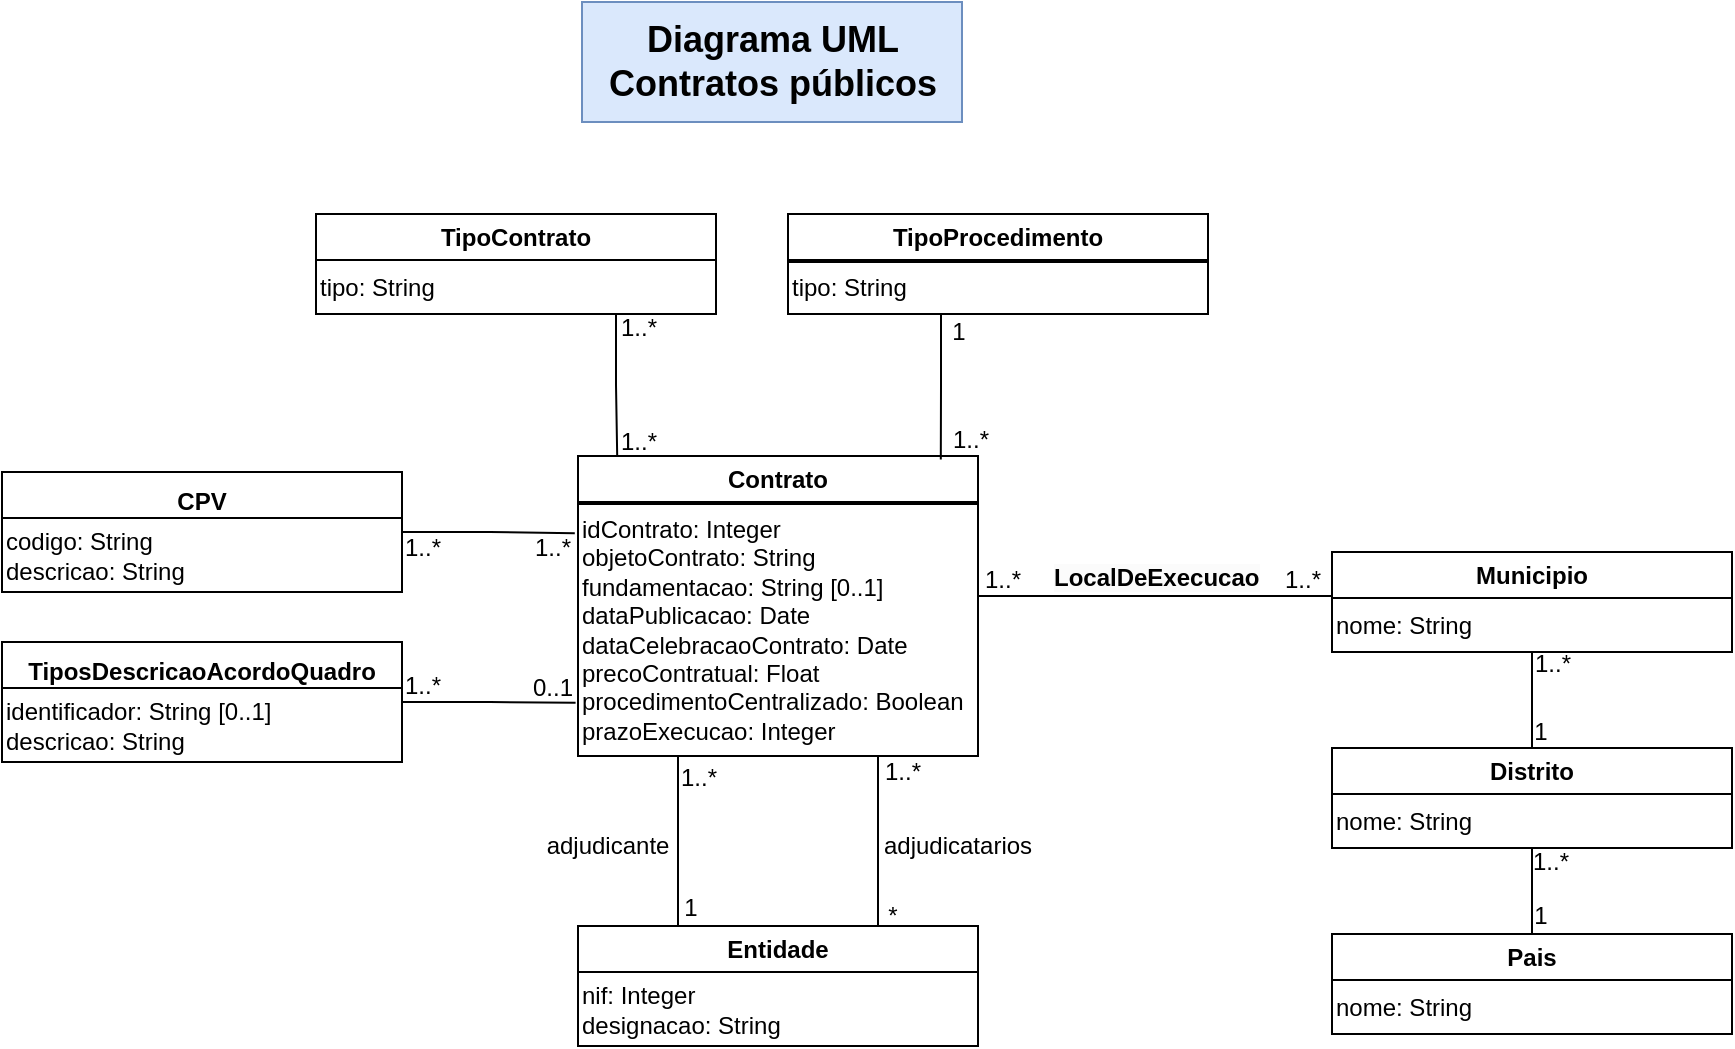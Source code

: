 <mxfile>
    <diagram name="Página-1" id="wmexFkZFV4C5G2_LSLB-">
        <mxGraphModel dx="583" dy="1407" grid="1" gridSize="10" guides="1" tooltips="1" connect="1" arrows="1" fold="1" page="1" pageScale="1" pageWidth="827" pageHeight="1169" background="#FFFFFF" math="0" shadow="0">
            <root>
                <mxCell id="0"/>
                <mxCell id="1" parent="0"/>
                <mxCell id="sc01ruT6ysA6_fWMWiFZ-7" style="edgeStyle=orthogonalEdgeStyle;rounded=0;orthogonalLoop=1;jettySize=auto;html=1;exitX=1;exitY=0.5;exitDx=0;exitDy=0;entryX=0;entryY=0;entryDx=0;entryDy=0;endArrow=none;endFill=0;" parent="1" source="24jAjjag3Yym39tfX2p5-2" target="24jAjjag3Yym39tfX2p5-18" edge="1">
                    <mxGeometry relative="1" as="geometry">
                        <mxPoint x="680.0" y="-770" as="targetPoint"/>
                        <Array as="points">
                            <mxPoint x="714" y="-803"/>
                        </Array>
                    </mxGeometry>
                </mxCell>
                <mxCell id="24jAjjag3Yym39tfX2p5-2" value="Contrato" style="swimlane;whiteSpace=wrap;html=1;align=center;" parent="1" vertex="1">
                    <mxGeometry x="318" y="-873" width="200" height="143" as="geometry">
                        <mxRectangle x="290" y="50" width="90" height="30" as="alternateBounds"/>
                    </mxGeometry>
                </mxCell>
                <mxCell id="24jAjjag3Yym39tfX2p5-3" value="&lt;div style=&quot;text-align: justify;&quot;&gt;idContrato: Integer&lt;/div&gt;&lt;div style=&quot;text-align: justify;&quot;&gt;objetoContrato:&amp;nbsp;String&lt;/div&gt;&lt;div style=&quot;text-align: justify;&quot;&gt;fundamentacao:&amp;nbsp;String [0..1]&lt;/div&gt;&lt;div style=&quot;text-align: justify;&quot;&gt;dataPublicacao: Date&lt;/div&gt;&lt;div style=&quot;text-align: justify;&quot;&gt;dataCelebracaoContrato: Date&lt;/div&gt;&lt;div style=&quot;text-align: justify;&quot;&gt;precoContratual: Float&lt;/div&gt;&lt;div style=&quot;text-align: justify;&quot;&gt;procedimentoCentralizado: Boolean&lt;span style=&quot;background-color: initial; color: rgba(0, 0, 0, 0); font-family: monospace; font-size: 0px; text-align: left; text-wrap-mode: nowrap;&quot;&gt;%3CmxGraphModel%3E%3Croot%3E%3CmxCell%20id%3D%220%22%2F%3E%3CmxCell%20id%3D%221%22%20parent%3D%220%22%2F%3E%3CmxCell%20id%3D%222%22%20value%3D%22Contrato%22%20style%3D%22swimlane%3BwhiteSpace%3Dwrap%3Bhtml%3D1%3B%22%20vertex%3D%221%22%20parent%3D%221%22%3E%3CmxGeometry%20x%3D%22290%22%20y%3D%2250%22%20width%3D%22200%22%20height%3D%22200%22%20as%3D%22geometry%22%3E%3CmxRectangle%20x%3D%22290%22%20y%3D%2250%22%20width%3D%2290%22%20height%3D%2230%22%20as%3D%22alternateBounds%22%2F%3E%3C%2FmxGeometry%3E%3C%2FmxCell%3E%3CmxCell%20id%3D%223%22%20value%3D%22%26lt%3Bdiv%20style%3D%26quot%3Btext-align%3A%20justify%3B%26quot%3B%26gt%3BidContrato%26lt%3B%2Fdiv%26gt%3B%26lt%3Bdiv%20style%3D%26quot%3Btext-align%3A%20justify%3B%26quot%3B%26gt%3BtipoContrato%26lt%3B%2Fdiv%26gt%3B%26lt%3Bdiv%20style%3D%26quot%3Btext-align%3A%20justify%3B%26quot%3B%26gt%3BdataPublicacao%26lt%3B%2Fdiv%26gt%3B%26lt%3Bdiv%20style%3D%26quot%3Btext-align%3A%20justify%3B%26quot%3B%26gt%3BprecoContratual%26lt%3B%2Fdiv%26gt%3B%26lt%3Bdiv%20style%3D%26quot%3Btext-align%3A%20justify%3B%26quot%3B%26gt%3Bcpv%26lt%3B%2Fdiv%26gt%3B%26lt%3Bdiv%20style%3D%26quot%3Btext-align%3A%20justify%3B%26quot%3B%26gt%3BprocedimentoCentralizado%26lt%3B%2Fdiv%26gt%3B%26lt%3Bdiv%20style%3D%26quot%3Btext-align%3A%20justify%3B%26quot%3B%26gt%3BdescrAcordoQuadro%26lt%3B%2Fdiv%26gt%3B%26lt%3Bdiv%20style%3D%26quot%3Btext-align%3A%20justify%3B%26quot%3B%26gt%3Bfundamentacao%26lt%3B%2Fdiv%26gt%3B%22%20style%3D%22whiteSpace%3Dwrap%3Bhtml%3D1%3Balign%3Dleft%3B%22%20vertex%3D%221%22%20parent%3D%222%22%3E%3CmxGeometry%20y%3D%2223%22%20width%3D%22200%22%20height%3D%22177%22%20as%3D%22geometry%22%2F%3E%3C%2FmxCell%3E%3C%2Froot%3E%3C%2FmxG&lt;/span&gt;&lt;/div&gt;&lt;div style=&quot;text-align: justify;&quot;&gt;&lt;span style=&quot;text-align: left;&quot;&gt;prazoExecucao:&amp;nbsp;&lt;/span&gt;&lt;span style=&quot;background-color: initial; text-align: left;&quot;&gt;Integer&lt;/span&gt;&lt;/div&gt;" style="whiteSpace=wrap;html=1;align=left;" parent="24jAjjag3Yym39tfX2p5-2" vertex="1">
                    <mxGeometry y="24" width="200" height="126" as="geometry"/>
                </mxCell>
                <mxCell id="24jAjjag3Yym39tfX2p5-4" value="Entidade" style="swimlane;whiteSpace=wrap;html=1;align=center;" parent="1" vertex="1">
                    <mxGeometry x="318" y="-638" width="200" height="60" as="geometry"/>
                </mxCell>
                <mxCell id="24jAjjag3Yym39tfX2p5-6" value="nif: Integer&lt;div&gt;designacao: String&lt;/div&gt;" style="rounded=0;whiteSpace=wrap;html=1;align=left;" parent="24jAjjag3Yym39tfX2p5-4" vertex="1">
                    <mxGeometry y="23" width="200" height="37" as="geometry"/>
                </mxCell>
                <mxCell id="24jAjjag3Yym39tfX2p5-17" value="Municipio" style="swimlane;whiteSpace=wrap;html=1;" parent="1" vertex="1">
                    <mxGeometry x="695" y="-825" width="200" height="45" as="geometry"/>
                </mxCell>
                <mxCell id="24jAjjag3Yym39tfX2p5-18" value="&lt;div&gt;nome: String&lt;/div&gt;" style="rounded=0;whiteSpace=wrap;html=1;align=left;" parent="24jAjjag3Yym39tfX2p5-17" vertex="1">
                    <mxGeometry y="23" width="200" height="27" as="geometry"/>
                </mxCell>
                <mxCell id="24jAjjag3Yym39tfX2p5-19" style="edgeStyle=orthogonalEdgeStyle;rounded=0;orthogonalLoop=1;jettySize=auto;html=1;exitX=0.25;exitY=1;exitDx=0;exitDy=0;entryX=0.25;entryY=0;entryDx=0;entryDy=0;endArrow=none;endFill=0;" parent="1" source="24jAjjag3Yym39tfX2p5-3" target="24jAjjag3Yym39tfX2p5-4" edge="1">
                    <mxGeometry relative="1" as="geometry"/>
                </mxCell>
                <mxCell id="24jAjjag3Yym39tfX2p5-20" style="edgeStyle=orthogonalEdgeStyle;rounded=0;orthogonalLoop=1;jettySize=auto;html=1;exitX=0.75;exitY=1;exitDx=0;exitDy=0;entryX=0.75;entryY=0;entryDx=0;entryDy=0;endArrow=none;endFill=0;" parent="1" source="24jAjjag3Yym39tfX2p5-3" target="24jAjjag3Yym39tfX2p5-4" edge="1">
                    <mxGeometry relative="1" as="geometry"/>
                </mxCell>
                <mxCell id="24jAjjag3Yym39tfX2p5-21" value="adjudicante" style="text;html=1;align=center;verticalAlign=middle;whiteSpace=wrap;rounded=0;" parent="1" vertex="1">
                    <mxGeometry x="303" y="-693" width="60" height="30" as="geometry"/>
                </mxCell>
                <mxCell id="24jAjjag3Yym39tfX2p5-22" value="adjudicatarios" style="text;html=1;align=center;verticalAlign=middle;whiteSpace=wrap;rounded=0;" parent="1" vertex="1">
                    <mxGeometry x="478" y="-693" width="60" height="30" as="geometry"/>
                </mxCell>
                <mxCell id="24jAjjag3Yym39tfX2p5-28" value="TipoProcedimento" style="swimlane;whiteSpace=wrap;html=1;" parent="1" vertex="1">
                    <mxGeometry x="423" y="-994" width="210" height="50" as="geometry"/>
                </mxCell>
                <mxCell id="24jAjjag3Yym39tfX2p5-29" value="tipo:&amp;nbsp;String" style="whiteSpace=wrap;html=1;align=left;" parent="24jAjjag3Yym39tfX2p5-28" vertex="1">
                    <mxGeometry y="24" width="210" height="26" as="geometry"/>
                </mxCell>
                <mxCell id="24jAjjag3Yym39tfX2p5-30" value="TipoContrato" style="swimlane;whiteSpace=wrap;html=1;" parent="1" vertex="1">
                    <mxGeometry x="187" y="-994" width="200" height="50" as="geometry">
                        <mxRectangle x="290" y="50" width="90" height="30" as="alternateBounds"/>
                    </mxGeometry>
                </mxCell>
                <mxCell id="24jAjjag3Yym39tfX2p5-31" value="tipo:&amp;nbsp;String" style="whiteSpace=wrap;html=1;align=left;" parent="24jAjjag3Yym39tfX2p5-30" vertex="1">
                    <mxGeometry y="23" width="200" height="27" as="geometry"/>
                </mxCell>
                <mxCell id="24jAjjag3Yym39tfX2p5-33" value="CPV" style="swimlane;whiteSpace=wrap;html=1;startSize=30;" parent="1" vertex="1">
                    <mxGeometry x="30" y="-865" width="200" height="60" as="geometry"/>
                </mxCell>
                <mxCell id="24jAjjag3Yym39tfX2p5-34" value="codigo: String&lt;div&gt;descricao: String&lt;/div&gt;" style="whiteSpace=wrap;html=1;align=left;" parent="24jAjjag3Yym39tfX2p5-33" vertex="1">
                    <mxGeometry y="23" width="200" height="37" as="geometry"/>
                </mxCell>
                <mxCell id="24jAjjag3Yym39tfX2p5-38" value="TiposDescricaoAcordoQuadro" style="swimlane;whiteSpace=wrap;html=1;startSize=30;align=center;" parent="1" vertex="1">
                    <mxGeometry x="30" y="-780" width="200" height="60" as="geometry"/>
                </mxCell>
                <mxCell id="24jAjjag3Yym39tfX2p5-39" value="identificador: String&lt;span style=&quot;text-align: justify;&quot;&gt;&amp;nbsp;[0..1]&lt;/span&gt;&lt;br&gt;descricao:&amp;nbsp;String" style="whiteSpace=wrap;html=1;align=left;" parent="24jAjjag3Yym39tfX2p5-38" vertex="1">
                    <mxGeometry y="23" width="200" height="37" as="geometry"/>
                </mxCell>
                <mxCell id="24jAjjag3Yym39tfX2p5-50" value="1..*" style="text;html=1;align=center;verticalAlign=middle;resizable=0;points=[];autosize=1;strokeColor=none;fillColor=none;" parent="1" vertex="1">
                    <mxGeometry x="358" y="-727" width="40" height="30" as="geometry"/>
                </mxCell>
                <mxCell id="24jAjjag3Yym39tfX2p5-52" value="1..*" style="text;html=1;align=center;verticalAlign=middle;resizable=0;points=[];autosize=1;strokeColor=none;fillColor=none;" parent="1" vertex="1">
                    <mxGeometry x="460" y="-730" width="40" height="30" as="geometry"/>
                </mxCell>
                <mxCell id="24jAjjag3Yym39tfX2p5-53" value="1" style="text;html=1;align=center;verticalAlign=middle;resizable=0;points=[];autosize=1;strokeColor=none;fillColor=none;" parent="1" vertex="1">
                    <mxGeometry x="359" y="-662" width="30" height="30" as="geometry"/>
                </mxCell>
                <mxCell id="24jAjjag3Yym39tfX2p5-54" value="*" style="text;html=1;align=center;verticalAlign=middle;resizable=0;points=[];autosize=1;strokeColor=none;fillColor=none;" parent="1" vertex="1">
                    <mxGeometry x="460" y="-658" width="30" height="30" as="geometry"/>
                </mxCell>
                <mxCell id="24jAjjag3Yym39tfX2p5-66" value="1" style="text;html=1;align=center;verticalAlign=middle;resizable=0;points=[];autosize=1;strokeColor=none;fillColor=none;" parent="1" vertex="1">
                    <mxGeometry x="493" y="-950" width="30" height="30" as="geometry"/>
                </mxCell>
                <mxCell id="24jAjjag3Yym39tfX2p5-67" value="1..*" style="text;html=1;align=center;verticalAlign=middle;resizable=0;points=[];autosize=1;strokeColor=none;fillColor=none;" parent="1" vertex="1">
                    <mxGeometry x="494" y="-896" width="40" height="30" as="geometry"/>
                </mxCell>
                <mxCell id="24jAjjag3Yym39tfX2p5-72" value="1..*" style="text;html=1;align=center;verticalAlign=middle;resizable=0;points=[];autosize=1;strokeColor=none;fillColor=none;" parent="1" vertex="1">
                    <mxGeometry x="328" y="-895" width="40" height="30" as="geometry"/>
                </mxCell>
                <mxCell id="24jAjjag3Yym39tfX2p5-79" value="&lt;font color=&quot;#000000&quot;&gt;Diagrama UML&lt;/font&gt;&lt;div style=&quot;font-size: 18px;&quot;&gt;&lt;font color=&quot;#000000&quot;&gt;Contratos públicos&lt;/font&gt;&lt;/div&gt;" style="text;html=1;align=center;verticalAlign=middle;resizable=0;points=[];autosize=1;strokeColor=#6c8ebf;fillColor=#dae8fc;fontStyle=1;fontSize=18;" parent="1" vertex="1">
                    <mxGeometry x="320" y="-1100" width="190" height="60" as="geometry"/>
                </mxCell>
                <mxCell id="sc01ruT6ysA6_fWMWiFZ-15" value="" style="edgeStyle=orthogonalEdgeStyle;rounded=0;orthogonalLoop=1;jettySize=auto;html=1;" parent="1" source="xRIgmgWvNkVK1j1N1y1u-5" target="xRIgmgWvNkVK1j1N1y1u-8" edge="1">
                    <mxGeometry relative="1" as="geometry"/>
                </mxCell>
                <mxCell id="xRIgmgWvNkVK1j1N1y1u-5" value="Distrito" style="swimlane;whiteSpace=wrap;html=1;" parent="1" vertex="1">
                    <mxGeometry x="695" y="-727" width="200" height="46" as="geometry"/>
                </mxCell>
                <mxCell id="xRIgmgWvNkVK1j1N1y1u-6" value="&lt;div&gt;nome: String&lt;/div&gt;" style="rounded=0;whiteSpace=wrap;html=1;align=left;" parent="xRIgmgWvNkVK1j1N1y1u-5" vertex="1">
                    <mxGeometry y="23" width="200" height="27" as="geometry"/>
                </mxCell>
                <mxCell id="xRIgmgWvNkVK1j1N1y1u-7" value="Pais" style="swimlane;whiteSpace=wrap;html=1;" parent="1" vertex="1">
                    <mxGeometry x="695" y="-634" width="200" height="50" as="geometry"/>
                </mxCell>
                <mxCell id="xRIgmgWvNkVK1j1N1y1u-8" value="&lt;div&gt;nome: String&lt;/div&gt;" style="rounded=0;whiteSpace=wrap;html=1;align=left;" parent="xRIgmgWvNkVK1j1N1y1u-7" vertex="1">
                    <mxGeometry y="23" width="200" height="27" as="geometry"/>
                </mxCell>
                <mxCell id="xRIgmgWvNkVK1j1N1y1u-9" style="edgeStyle=orthogonalEdgeStyle;rounded=0;orthogonalLoop=1;jettySize=auto;html=1;exitX=0.5;exitY=1;exitDx=0;exitDy=0;entryX=0.5;entryY=0;entryDx=0;entryDy=0;endArrow=none;endFill=0;" parent="1" source="24jAjjag3Yym39tfX2p5-18" target="xRIgmgWvNkVK1j1N1y1u-5" edge="1">
                    <mxGeometry relative="1" as="geometry"/>
                </mxCell>
                <mxCell id="xRIgmgWvNkVK1j1N1y1u-10" style="edgeStyle=orthogonalEdgeStyle;rounded=0;orthogonalLoop=1;jettySize=auto;html=1;exitX=0.5;exitY=1;exitDx=0;exitDy=0;entryX=0.5;entryY=0;entryDx=0;entryDy=0;endArrow=none;endFill=0;" parent="1" source="xRIgmgWvNkVK1j1N1y1u-6" target="xRIgmgWvNkVK1j1N1y1u-7" edge="1">
                    <mxGeometry relative="1" as="geometry"/>
                </mxCell>
                <mxCell id="sc01ruT6ysA6_fWMWiFZ-6" value="&lt;span style=&quot;color: rgb(0, 0, 0); font-family: Helvetica; font-size: 12px; font-style: normal; font-variant-ligatures: normal; font-variant-caps: normal; font-weight: 700; letter-spacing: normal; orphans: 2; text-align: center; text-indent: 0px; text-transform: none; widows: 2; word-spacing: 0px; -webkit-text-stroke-width: 0px; white-space: normal; background-color: rgb(251, 251, 251); text-decoration-thickness: initial; text-decoration-style: initial; text-decoration-color: initial; display: inline !important; float: none;&quot;&gt;LocalDeExecucao&lt;/span&gt;" style="text;whiteSpace=wrap;html=1;" parent="1" vertex="1">
                    <mxGeometry x="554" y="-826" width="107" height="26" as="geometry"/>
                </mxCell>
                <mxCell id="sc01ruT6ysA6_fWMWiFZ-12" style="edgeStyle=orthogonalEdgeStyle;rounded=0;orthogonalLoop=1;jettySize=auto;html=1;exitX=1;exitY=0.5;exitDx=0;exitDy=0;entryX=-0.008;entryY=0.116;entryDx=0;entryDy=0;entryPerimeter=0;endArrow=none;endFill=0;" parent="1" source="24jAjjag3Yym39tfX2p5-33" target="24jAjjag3Yym39tfX2p5-3" edge="1">
                    <mxGeometry relative="1" as="geometry"/>
                </mxCell>
                <mxCell id="sc01ruT6ysA6_fWMWiFZ-13" style="edgeStyle=orthogonalEdgeStyle;rounded=0;orthogonalLoop=1;jettySize=auto;html=1;exitX=1;exitY=0.5;exitDx=0;exitDy=0;entryX=-0.006;entryY=0.789;entryDx=0;entryDy=0;entryPerimeter=0;endArrow=none;endFill=0;" parent="1" source="24jAjjag3Yym39tfX2p5-38" target="24jAjjag3Yym39tfX2p5-3" edge="1">
                    <mxGeometry relative="1" as="geometry"/>
                </mxCell>
                <mxCell id="sc01ruT6ysA6_fWMWiFZ-17" value="1..*" style="text;html=1;align=center;verticalAlign=middle;resizable=0;points=[];autosize=1;strokeColor=none;fillColor=none;" parent="1" vertex="1">
                    <mxGeometry x="328" y="-952" width="40" height="30" as="geometry"/>
                </mxCell>
                <mxCell id="sc01ruT6ysA6_fWMWiFZ-18" style="edgeStyle=orthogonalEdgeStyle;rounded=0;orthogonalLoop=1;jettySize=auto;html=1;exitX=0.75;exitY=1;exitDx=0;exitDy=0;entryX=0.098;entryY=-0.001;entryDx=0;entryDy=0;entryPerimeter=0;endArrow=none;endFill=0;" parent="1" source="24jAjjag3Yym39tfX2p5-30" target="24jAjjag3Yym39tfX2p5-2" edge="1">
                    <mxGeometry relative="1" as="geometry"/>
                </mxCell>
                <mxCell id="sc01ruT6ysA6_fWMWiFZ-21" style="edgeStyle=orthogonalEdgeStyle;rounded=0;orthogonalLoop=1;jettySize=auto;html=1;exitX=0.25;exitY=1;exitDx=0;exitDy=0;entryX=0.687;entryY=0.012;entryDx=0;entryDy=0;entryPerimeter=0;endArrow=none;endFill=0;" parent="1" edge="1">
                    <mxGeometry relative="1" as="geometry">
                        <mxPoint x="499.5" y="-944" as="sourcePoint"/>
                        <mxPoint x="499.4" y="-871.284" as="targetPoint"/>
                        <Array as="points">
                            <mxPoint x="499" y="-908"/>
                        </Array>
                    </mxGeometry>
                </mxCell>
                <mxCell id="sc01ruT6ysA6_fWMWiFZ-22" value="1..*" style="text;html=1;align=center;verticalAlign=middle;resizable=0;points=[];autosize=1;strokeColor=none;fillColor=none;" parent="1" vertex="1">
                    <mxGeometry x="285" y="-842" width="40" height="30" as="geometry"/>
                </mxCell>
                <mxCell id="sc01ruT6ysA6_fWMWiFZ-23" value="1..*" style="text;html=1;align=center;verticalAlign=middle;resizable=0;points=[];autosize=1;strokeColor=none;fillColor=none;" parent="1" vertex="1">
                    <mxGeometry x="220" y="-842" width="40" height="30" as="geometry"/>
                </mxCell>
                <mxCell id="sc01ruT6ysA6_fWMWiFZ-24" value="1..*" style="text;html=1;align=center;verticalAlign=middle;resizable=0;points=[];autosize=1;strokeColor=none;fillColor=none;" parent="1" vertex="1">
                    <mxGeometry x="220" y="-773" width="40" height="30" as="geometry"/>
                </mxCell>
                <mxCell id="sc01ruT6ysA6_fWMWiFZ-25" value="0..1" style="text;html=1;align=center;verticalAlign=middle;resizable=0;points=[];autosize=1;strokeColor=none;fillColor=none;" parent="1" vertex="1">
                    <mxGeometry x="285" y="-772" width="40" height="30" as="geometry"/>
                </mxCell>
                <mxCell id="sc01ruT6ysA6_fWMWiFZ-26" value="1" style="text;html=1;align=center;verticalAlign=middle;resizable=0;points=[];autosize=1;strokeColor=none;fillColor=none;" parent="1" vertex="1">
                    <mxGeometry x="784" y="-750" width="30" height="30" as="geometry"/>
                </mxCell>
                <mxCell id="sc01ruT6ysA6_fWMWiFZ-27" value="1" style="text;html=1;align=center;verticalAlign=middle;resizable=0;points=[];autosize=1;strokeColor=none;fillColor=none;" parent="1" vertex="1">
                    <mxGeometry x="784" y="-658" width="30" height="30" as="geometry"/>
                </mxCell>
                <mxCell id="sc01ruT6ysA6_fWMWiFZ-28" value="1..*" style="text;html=1;align=center;verticalAlign=middle;resizable=0;points=[];autosize=1;strokeColor=none;fillColor=none;" parent="1" vertex="1">
                    <mxGeometry x="785" y="-784" width="40" height="30" as="geometry"/>
                </mxCell>
                <mxCell id="sc01ruT6ysA6_fWMWiFZ-29" value="1..*" style="text;html=1;align=center;verticalAlign=middle;resizable=0;points=[];autosize=1;strokeColor=none;fillColor=none;" parent="1" vertex="1">
                    <mxGeometry x="784" y="-685" width="40" height="30" as="geometry"/>
                </mxCell>
                <mxCell id="sc01ruT6ysA6_fWMWiFZ-30" value="1..*" style="text;html=1;align=center;verticalAlign=middle;resizable=0;points=[];autosize=1;strokeColor=none;fillColor=none;" parent="1" vertex="1">
                    <mxGeometry x="660" y="-826" width="40" height="30" as="geometry"/>
                </mxCell>
                <mxCell id="sc01ruT6ysA6_fWMWiFZ-31" value="1..*" style="text;html=1;align=center;verticalAlign=middle;resizable=0;points=[];autosize=1;strokeColor=none;fillColor=none;" parent="1" vertex="1">
                    <mxGeometry x="510" y="-826" width="40" height="30" as="geometry"/>
                </mxCell>
            </root>
        </mxGraphModel>
    </diagram>
</mxfile>
